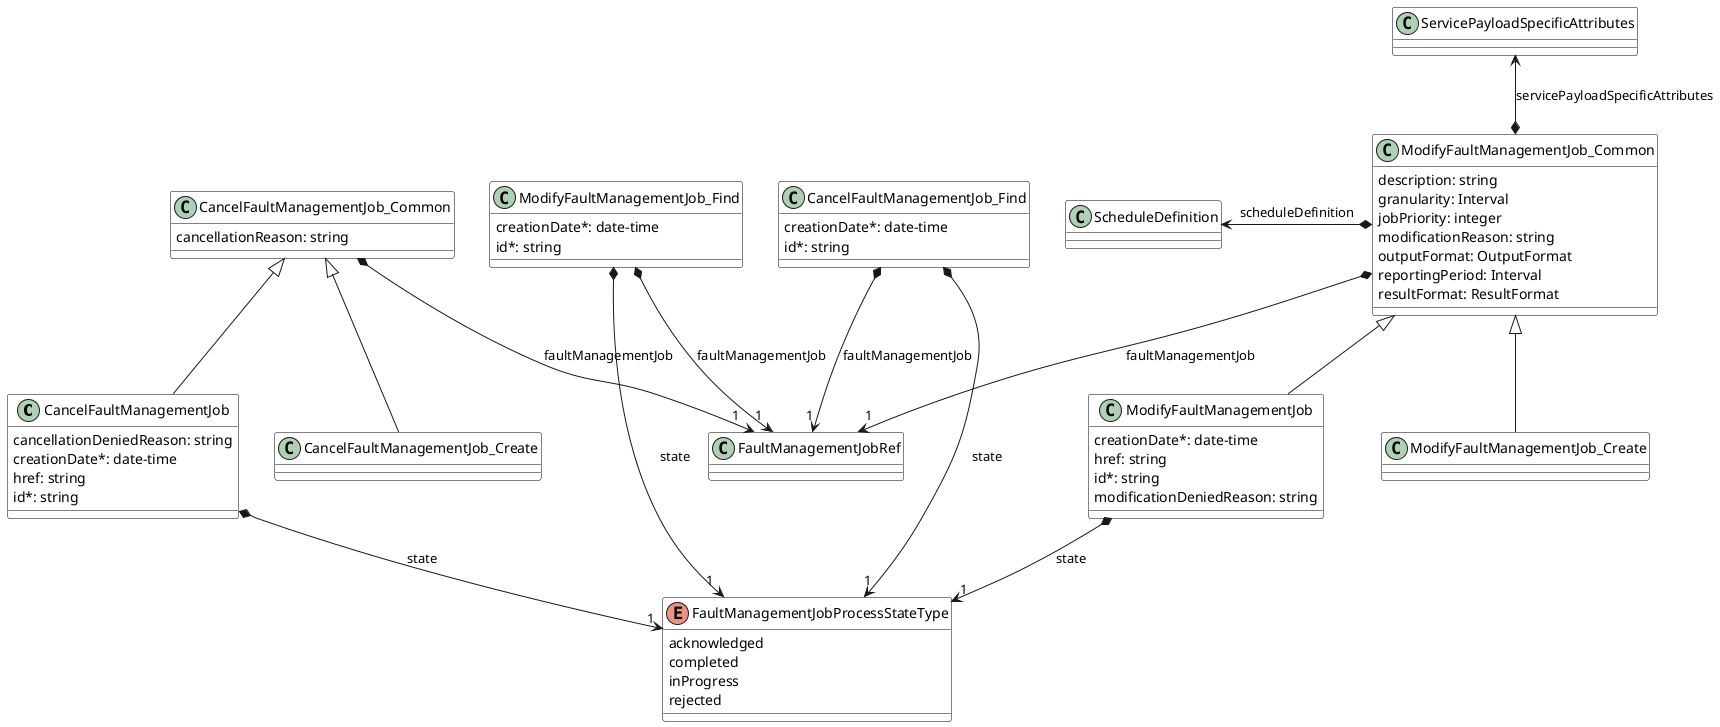 @startuml faultManagementDataModelPart3
skinparam {
    ClassBackgroundColor White
    ClassBorderColor Black
}

class CancelFaultManagementJob {

    cancellationDeniedReason: string
    creationDate*: date-time
    href: string
    id*: string
}
CancelFaultManagementJob_Common <|-- CancelFaultManagementJob

CancelFaultManagementJob *-->"1" FaultManagementJobProcessStateType : state

class CancelFaultManagementJob_Common {

    cancellationReason: string
}

CancelFaultManagementJob_Common *-->"1" FaultManagementJobRef : faultManagementJob

class CancelFaultManagementJob_Create {

}
CancelFaultManagementJob_Common <|-- CancelFaultManagementJob_Create

class CancelFaultManagementJob_Find {

    creationDate*: date-time
    id*: string
}

CancelFaultManagementJob_Find *-->"1" FaultManagementJobRef : faultManagementJob
CancelFaultManagementJob_Find *-->"1" FaultManagementJobProcessStateType : state

class ModifyFaultManagementJob {

    creationDate*: date-time
    href: string
    id*: string
    modificationDeniedReason: string
}
ModifyFaultManagementJob_Common <|-- ModifyFaultManagementJob

ModifyFaultManagementJob *-->"1" FaultManagementJobProcessStateType : state

class ModifyFaultManagementJob_Common {

    description: string
    granularity: Interval
    jobPriority: integer
    modificationReason: string
    outputFormat: OutputFormat
    reportingPeriod: Interval
    resultFormat: ResultFormat
}

ModifyFaultManagementJob_Common *-->"1" FaultManagementJobRef : faultManagementJob
ModifyFaultManagementJob_Common *-l-> ScheduleDefinition : scheduleDefinition
ModifyFaultManagementJob_Common *-u-> ServicePayloadSpecificAttributes : servicePayloadSpecificAttributes

class ModifyFaultManagementJob_Create {

}
ModifyFaultManagementJob_Common <|-- ModifyFaultManagementJob_Create

class ModifyFaultManagementJob_Find {

    creationDate*: date-time
    id*: string
}

ModifyFaultManagementJob_Find *-->"1" FaultManagementJobRef : faultManagementJob
ModifyFaultManagementJob_Find *-->"1" FaultManagementJobProcessStateType : state

enum FaultManagementJobProcessStateType {
    acknowledged
    completed
    inProgress
    rejected
}

@enduml
